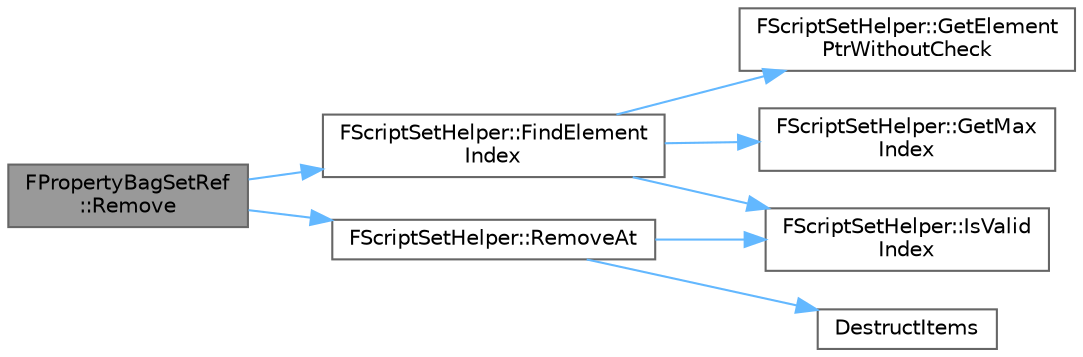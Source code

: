 digraph "FPropertyBagSetRef::Remove"
{
 // INTERACTIVE_SVG=YES
 // LATEX_PDF_SIZE
  bgcolor="transparent";
  edge [fontname=Helvetica,fontsize=10,labelfontname=Helvetica,labelfontsize=10];
  node [fontname=Helvetica,fontsize=10,shape=box,height=0.2,width=0.4];
  rankdir="LR";
  Node1 [id="Node000001",label="FPropertyBagSetRef\l::Remove",height=0.2,width=0.4,color="gray40", fillcolor="grey60", style="filled", fontcolor="black",tooltip="Removes value from set if found."];
  Node1 -> Node2 [id="edge1_Node000001_Node000002",color="steelblue1",style="solid",tooltip=" "];
  Node2 [id="Node000002",label="FScriptSetHelper::FindElement\lIndex",height=0.2,width=0.4,color="grey40", fillcolor="white", style="filled",URL="$df/d52/classFScriptSetHelper.html#a1e3895fb2474173955afe07c81136a25",tooltip="Finds the index of an element in a set."];
  Node2 -> Node3 [id="edge2_Node000002_Node000003",color="steelblue1",style="solid",tooltip=" "];
  Node3 [id="Node000003",label="FScriptSetHelper::GetElement\lPtrWithoutCheck",height=0.2,width=0.4,color="grey40", fillcolor="white", style="filled",URL="$df/d52/classFScriptSetHelper.html#aae117862d3ea71d648b99f81c710a004",tooltip="Returns a uint8 pointer to the element in the array without checking the index."];
  Node2 -> Node4 [id="edge3_Node000002_Node000004",color="steelblue1",style="solid",tooltip=" "];
  Node4 [id="Node000004",label="FScriptSetHelper::GetMax\lIndex",height=0.2,width=0.4,color="grey40", fillcolor="white", style="filled",URL="$df/d52/classFScriptSetHelper.html#a92235702efc964d84a31aaf9039357c5",tooltip="Returns the (non-inclusive) maximum index of elements in the set."];
  Node2 -> Node5 [id="edge4_Node000002_Node000005",color="steelblue1",style="solid",tooltip=" "];
  Node5 [id="Node000005",label="FScriptSetHelper::IsValid\lIndex",height=0.2,width=0.4,color="grey40", fillcolor="white", style="filled",URL="$df/d52/classFScriptSetHelper.html#a07335065c307a91d2b43e64b82a94f95",tooltip="Index range check."];
  Node1 -> Node6 [id="edge5_Node000001_Node000006",color="steelblue1",style="solid",tooltip=" "];
  Node6 [id="Node000006",label="FScriptSetHelper::RemoveAt",height=0.2,width=0.4,color="grey40", fillcolor="white", style="filled",URL="$df/d52/classFScriptSetHelper.html#ab56fcc2064bffc34d80aae2e0f0759f2",tooltip="Removes an element at the specified index, destroying it."];
  Node6 -> Node7 [id="edge6_Node000006_Node000007",color="steelblue1",style="solid",tooltip=" "];
  Node7 [id="Node000007",label="DestructItems",height=0.2,width=0.4,color="grey40", fillcolor="white", style="filled",URL="$db/dea/MemoryOps_8h.html#a0b36507a3186ec48a12d43548b47f669",tooltip="Destructs a range of items in memory."];
  Node6 -> Node5 [id="edge7_Node000006_Node000005",color="steelblue1",style="solid",tooltip=" "];
}
